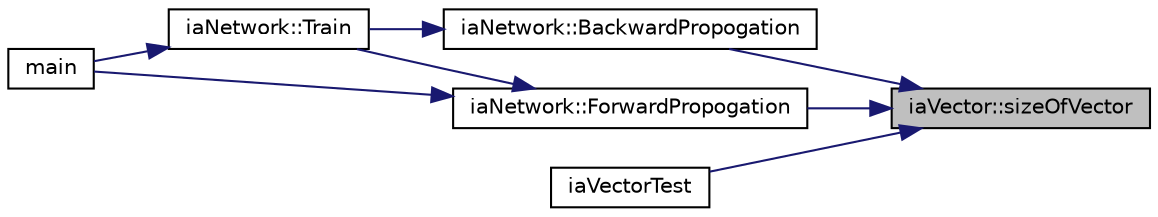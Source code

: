 digraph "iaVector::sizeOfVector"
{
 // LATEX_PDF_SIZE
  edge [fontname="Helvetica",fontsize="10",labelfontname="Helvetica",labelfontsize="10"];
  node [fontname="Helvetica",fontsize="10",shape=record];
  rankdir="RL";
  Node1 [label="iaVector::sizeOfVector",height=0.2,width=0.4,color="black", fillcolor="grey75", style="filled", fontcolor="black",tooltip=" "];
  Node1 -> Node2 [dir="back",color="midnightblue",fontsize="10",style="solid"];
  Node2 [label="iaNetwork::BackwardPropogation",height=0.2,width=0.4,color="black", fillcolor="white", style="filled",URL="$classia_network.html#a634697f9880299b612e809d14b1b0eea",tooltip=" "];
  Node2 -> Node3 [dir="back",color="midnightblue",fontsize="10",style="solid"];
  Node3 [label="iaNetwork::Train",height=0.2,width=0.4,color="black", fillcolor="white", style="filled",URL="$classia_network.html#a411665c95fe0be2fa526c30eb90462ef",tooltip=" "];
  Node3 -> Node4 [dir="back",color="midnightblue",fontsize="10",style="solid"];
  Node4 [label="main",height=0.2,width=0.4,color="black", fillcolor="white", style="filled",URL="$neuro_8cpp.html#ae66f6b31b5ad750f1fe042a706a4e3d4",tooltip=" "];
  Node1 -> Node5 [dir="back",color="midnightblue",fontsize="10",style="solid"];
  Node5 [label="iaNetwork::ForwardPropogation",height=0.2,width=0.4,color="black", fillcolor="white", style="filled",URL="$classia_network.html#a04287239300c639035ccd36178feeaad",tooltip=" "];
  Node5 -> Node4 [dir="back",color="midnightblue",fontsize="10",style="solid"];
  Node5 -> Node3 [dir="back",color="midnightblue",fontsize="10",style="solid"];
  Node1 -> Node6 [dir="back",color="midnightblue",fontsize="10",style="solid"];
  Node6 [label="iaVectorTest",height=0.2,width=0.4,color="black", fillcolor="white", style="filled",URL="$tests_8h.html#a3a95f4fbd646c7c5affa7154b0afabf8",tooltip=" "];
}
